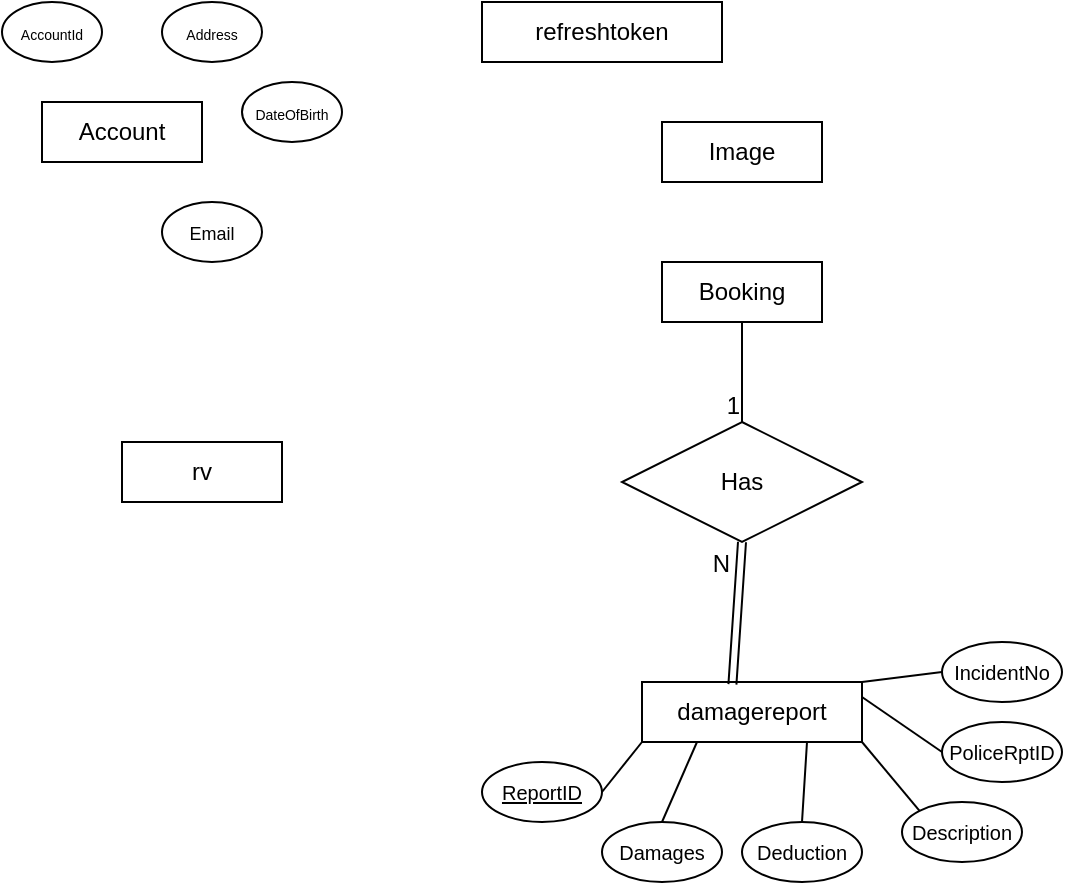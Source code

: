 <mxfile version="27.0.9">
  <diagram name="Page-1" id="gnzkqV7MSjKjHbx5_xEv">
    <mxGraphModel dx="868" dy="446" grid="1" gridSize="10" guides="1" tooltips="1" connect="1" arrows="1" fold="1" page="1" pageScale="1" pageWidth="850" pageHeight="1100" math="0" shadow="0">
      <root>
        <mxCell id="0" />
        <mxCell id="1" parent="0" />
        <mxCell id="WMyUmVWaXYhzYzBtaCBb-1" value="&lt;div&gt;rv&lt;/div&gt;" style="rounded=0;whiteSpace=wrap;html=1;" parent="1" vertex="1">
          <mxGeometry x="220" y="300" width="80" height="30" as="geometry" />
        </mxCell>
        <mxCell id="WMyUmVWaXYhzYzBtaCBb-3" value="&lt;div&gt;Booking&lt;/div&gt;" style="rounded=0;whiteSpace=wrap;html=1;" parent="1" vertex="1">
          <mxGeometry x="490" y="210" width="80" height="30" as="geometry" />
        </mxCell>
        <mxCell id="WMyUmVWaXYhzYzBtaCBb-4" value="&lt;div&gt;Account&lt;/div&gt;" style="rounded=0;whiteSpace=wrap;html=1;" parent="1" vertex="1">
          <mxGeometry x="180" y="130" width="80" height="30" as="geometry" />
        </mxCell>
        <mxCell id="WMyUmVWaXYhzYzBtaCBb-5" value="&lt;div&gt;Image&lt;/div&gt;" style="rounded=0;whiteSpace=wrap;html=1;" parent="1" vertex="1">
          <mxGeometry x="490" y="140" width="80" height="30" as="geometry" />
        </mxCell>
        <mxCell id="WMyUmVWaXYhzYzBtaCBb-7" value="&lt;div&gt;refreshtoken&lt;/div&gt;" style="rounded=0;whiteSpace=wrap;html=1;" parent="1" vertex="1">
          <mxGeometry x="400" y="80" width="120" height="30" as="geometry" />
        </mxCell>
        <mxCell id="WMyUmVWaXYhzYzBtaCBb-8" value="&lt;font style=&quot;font-size: 7px;&quot;&gt;AccountId&lt;/font&gt;" style="ellipse;whiteSpace=wrap;html=1;" parent="1" vertex="1">
          <mxGeometry x="160" y="80" width="50" height="30" as="geometry" />
        </mxCell>
        <mxCell id="WMyUmVWaXYhzYzBtaCBb-9" value="&lt;font style=&quot;font-size: 7px;&quot;&gt;Address&lt;/font&gt;" style="ellipse;whiteSpace=wrap;html=1;" parent="1" vertex="1">
          <mxGeometry x="240" y="80" width="50" height="30" as="geometry" />
        </mxCell>
        <mxCell id="WMyUmVWaXYhzYzBtaCBb-10" value="&lt;font style=&quot;font-size: 7px;&quot;&gt;DateOfBirth&lt;/font&gt;" style="ellipse;whiteSpace=wrap;html=1;" parent="1" vertex="1">
          <mxGeometry x="280" y="120" width="50" height="30" as="geometry" />
        </mxCell>
        <mxCell id="WMyUmVWaXYhzYzBtaCBb-12" value="&lt;font style=&quot;font-size: 9px;&quot;&gt;Email&lt;/font&gt;" style="ellipse;whiteSpace=wrap;html=1;" parent="1" vertex="1">
          <mxGeometry x="240" y="180" width="50" height="30" as="geometry" />
        </mxCell>
        <mxCell id="rvVbg281P_w5qFeDIYnN-18" value="Has" style="shape=rhombus;perimeter=rhombusPerimeter;whiteSpace=wrap;html=1;align=center;" vertex="1" parent="1">
          <mxGeometry x="470" y="290" width="120" height="60" as="geometry" />
        </mxCell>
        <mxCell id="rvVbg281P_w5qFeDIYnN-22" value="" style="group" vertex="1" connectable="0" parent="1">
          <mxGeometry x="400" y="400" width="290" height="120" as="geometry" />
        </mxCell>
        <mxCell id="WMyUmVWaXYhzYzBtaCBb-6" value="&lt;div&gt;damagereport&lt;/div&gt;" style="rounded=0;whiteSpace=wrap;html=1;" parent="rvVbg281P_w5qFeDIYnN-22" vertex="1">
          <mxGeometry x="80" y="20" width="110" height="30" as="geometry" />
        </mxCell>
        <mxCell id="rvVbg281P_w5qFeDIYnN-4" value="ReportID" style="ellipse;whiteSpace=wrap;html=1;align=center;fontStyle=4;fontSize=10;" vertex="1" parent="rvVbg281P_w5qFeDIYnN-22">
          <mxGeometry y="60" width="60" height="30" as="geometry" />
        </mxCell>
        <mxCell id="rvVbg281P_w5qFeDIYnN-5" value="Damages" style="ellipse;whiteSpace=wrap;html=1;align=center;fontSize=10;" vertex="1" parent="rvVbg281P_w5qFeDIYnN-22">
          <mxGeometry x="60" y="90" width="60" height="30" as="geometry" />
        </mxCell>
        <mxCell id="rvVbg281P_w5qFeDIYnN-6" value="Deduction" style="ellipse;whiteSpace=wrap;html=1;align=center;fontSize=10;" vertex="1" parent="rvVbg281P_w5qFeDIYnN-22">
          <mxGeometry x="130" y="90" width="60" height="30" as="geometry" />
        </mxCell>
        <mxCell id="rvVbg281P_w5qFeDIYnN-7" value="Description" style="ellipse;whiteSpace=wrap;html=1;align=center;fontSize=10;" vertex="1" parent="rvVbg281P_w5qFeDIYnN-22">
          <mxGeometry x="210" y="80" width="60" height="30" as="geometry" />
        </mxCell>
        <mxCell id="rvVbg281P_w5qFeDIYnN-9" value="PoliceRptID" style="ellipse;whiteSpace=wrap;html=1;align=center;fontSize=10;" vertex="1" parent="rvVbg281P_w5qFeDIYnN-22">
          <mxGeometry x="230" y="40" width="60" height="30" as="geometry" />
        </mxCell>
        <mxCell id="rvVbg281P_w5qFeDIYnN-11" value="" style="endArrow=none;html=1;rounded=0;entryX=0;entryY=0.5;entryDx=0;entryDy=0;exitX=1;exitY=0.25;exitDx=0;exitDy=0;" edge="1" parent="rvVbg281P_w5qFeDIYnN-22" source="WMyUmVWaXYhzYzBtaCBb-6" target="rvVbg281P_w5qFeDIYnN-9">
          <mxGeometry relative="1" as="geometry">
            <mxPoint x="20" y="-20" as="sourcePoint" />
            <mxPoint x="180" y="-20" as="targetPoint" />
          </mxGeometry>
        </mxCell>
        <mxCell id="rvVbg281P_w5qFeDIYnN-12" value="" style="endArrow=none;html=1;rounded=0;entryX=0;entryY=0;entryDx=0;entryDy=0;exitX=1;exitY=1;exitDx=0;exitDy=0;" edge="1" parent="rvVbg281P_w5qFeDIYnN-22" source="WMyUmVWaXYhzYzBtaCBb-6" target="rvVbg281P_w5qFeDIYnN-7">
          <mxGeometry relative="1" as="geometry">
            <mxPoint x="260" y="63" as="sourcePoint" />
            <mxPoint x="300" y="60" as="targetPoint" />
          </mxGeometry>
        </mxCell>
        <mxCell id="rvVbg281P_w5qFeDIYnN-13" value="" style="endArrow=none;html=1;rounded=0;entryX=0.75;entryY=1;entryDx=0;entryDy=0;exitX=0.5;exitY=0;exitDx=0;exitDy=0;" edge="1" parent="rvVbg281P_w5qFeDIYnN-22" source="rvVbg281P_w5qFeDIYnN-6" target="WMyUmVWaXYhzYzBtaCBb-6">
          <mxGeometry relative="1" as="geometry">
            <mxPoint x="20" y="-20" as="sourcePoint" />
            <mxPoint x="180" y="-20" as="targetPoint" />
          </mxGeometry>
        </mxCell>
        <mxCell id="rvVbg281P_w5qFeDIYnN-14" value="" style="endArrow=none;html=1;rounded=0;entryX=0.25;entryY=1;entryDx=0;entryDy=0;exitX=0.5;exitY=0;exitDx=0;exitDy=0;" edge="1" parent="rvVbg281P_w5qFeDIYnN-22" source="rvVbg281P_w5qFeDIYnN-5" target="WMyUmVWaXYhzYzBtaCBb-6">
          <mxGeometry relative="1" as="geometry">
            <mxPoint x="160" y="130" as="sourcePoint" />
            <mxPoint x="163" y="90" as="targetPoint" />
          </mxGeometry>
        </mxCell>
        <mxCell id="rvVbg281P_w5qFeDIYnN-15" value="" style="endArrow=none;html=1;rounded=0;entryX=0;entryY=1;entryDx=0;entryDy=0;exitX=1;exitY=0.5;exitDx=0;exitDy=0;" edge="1" parent="rvVbg281P_w5qFeDIYnN-22" source="rvVbg281P_w5qFeDIYnN-4" target="WMyUmVWaXYhzYzBtaCBb-6">
          <mxGeometry relative="1" as="geometry">
            <mxPoint x="120" y="150" as="sourcePoint" />
            <mxPoint x="138" y="110" as="targetPoint" />
          </mxGeometry>
        </mxCell>
        <mxCell id="rvVbg281P_w5qFeDIYnN-16" value="IncidentNo" style="ellipse;whiteSpace=wrap;html=1;align=center;fontSize=10;" vertex="1" parent="rvVbg281P_w5qFeDIYnN-22">
          <mxGeometry x="230" width="60" height="30" as="geometry" />
        </mxCell>
        <mxCell id="rvVbg281P_w5qFeDIYnN-19" value="" style="endArrow=none;html=1;rounded=0;entryX=0;entryY=0.5;entryDx=0;entryDy=0;exitX=1;exitY=0;exitDx=0;exitDy=0;" edge="1" parent="rvVbg281P_w5qFeDIYnN-22" source="WMyUmVWaXYhzYzBtaCBb-6" target="rvVbg281P_w5qFeDIYnN-16">
          <mxGeometry relative="1" as="geometry">
            <mxPoint x="20" y="-60" as="sourcePoint" />
            <mxPoint x="180" y="-60" as="targetPoint" />
          </mxGeometry>
        </mxCell>
        <mxCell id="rvVbg281P_w5qFeDIYnN-27" value="" style="shape=link;html=1;rounded=0;entryX=0.5;entryY=1;entryDx=0;entryDy=0;exitX=0.411;exitY=0.04;exitDx=0;exitDy=0;exitPerimeter=0;" edge="1" parent="1" source="WMyUmVWaXYhzYzBtaCBb-6" target="rvVbg281P_w5qFeDIYnN-18">
          <mxGeometry relative="1" as="geometry">
            <mxPoint x="350" y="280" as="sourcePoint" />
            <mxPoint x="510" y="280" as="targetPoint" />
          </mxGeometry>
        </mxCell>
        <mxCell id="rvVbg281P_w5qFeDIYnN-28" value="N" style="resizable=0;html=1;whiteSpace=wrap;align=right;verticalAlign=bottom;" connectable="0" vertex="1" parent="rvVbg281P_w5qFeDIYnN-27">
          <mxGeometry x="1" relative="1" as="geometry">
            <mxPoint x="-5" y="20" as="offset" />
          </mxGeometry>
        </mxCell>
        <mxCell id="rvVbg281P_w5qFeDIYnN-29" value="" style="endArrow=none;html=1;rounded=0;entryX=0.5;entryY=0;entryDx=0;entryDy=0;exitX=0.5;exitY=1;exitDx=0;exitDy=0;" edge="1" parent="1" source="WMyUmVWaXYhzYzBtaCBb-3" target="rvVbg281P_w5qFeDIYnN-18">
          <mxGeometry relative="1" as="geometry">
            <mxPoint x="400" y="320" as="sourcePoint" />
            <mxPoint x="560" y="320" as="targetPoint" />
          </mxGeometry>
        </mxCell>
        <mxCell id="rvVbg281P_w5qFeDIYnN-30" value="1" style="resizable=0;html=1;whiteSpace=wrap;align=right;verticalAlign=bottom;" connectable="0" vertex="1" parent="rvVbg281P_w5qFeDIYnN-29">
          <mxGeometry x="1" relative="1" as="geometry" />
        </mxCell>
      </root>
    </mxGraphModel>
  </diagram>
</mxfile>
